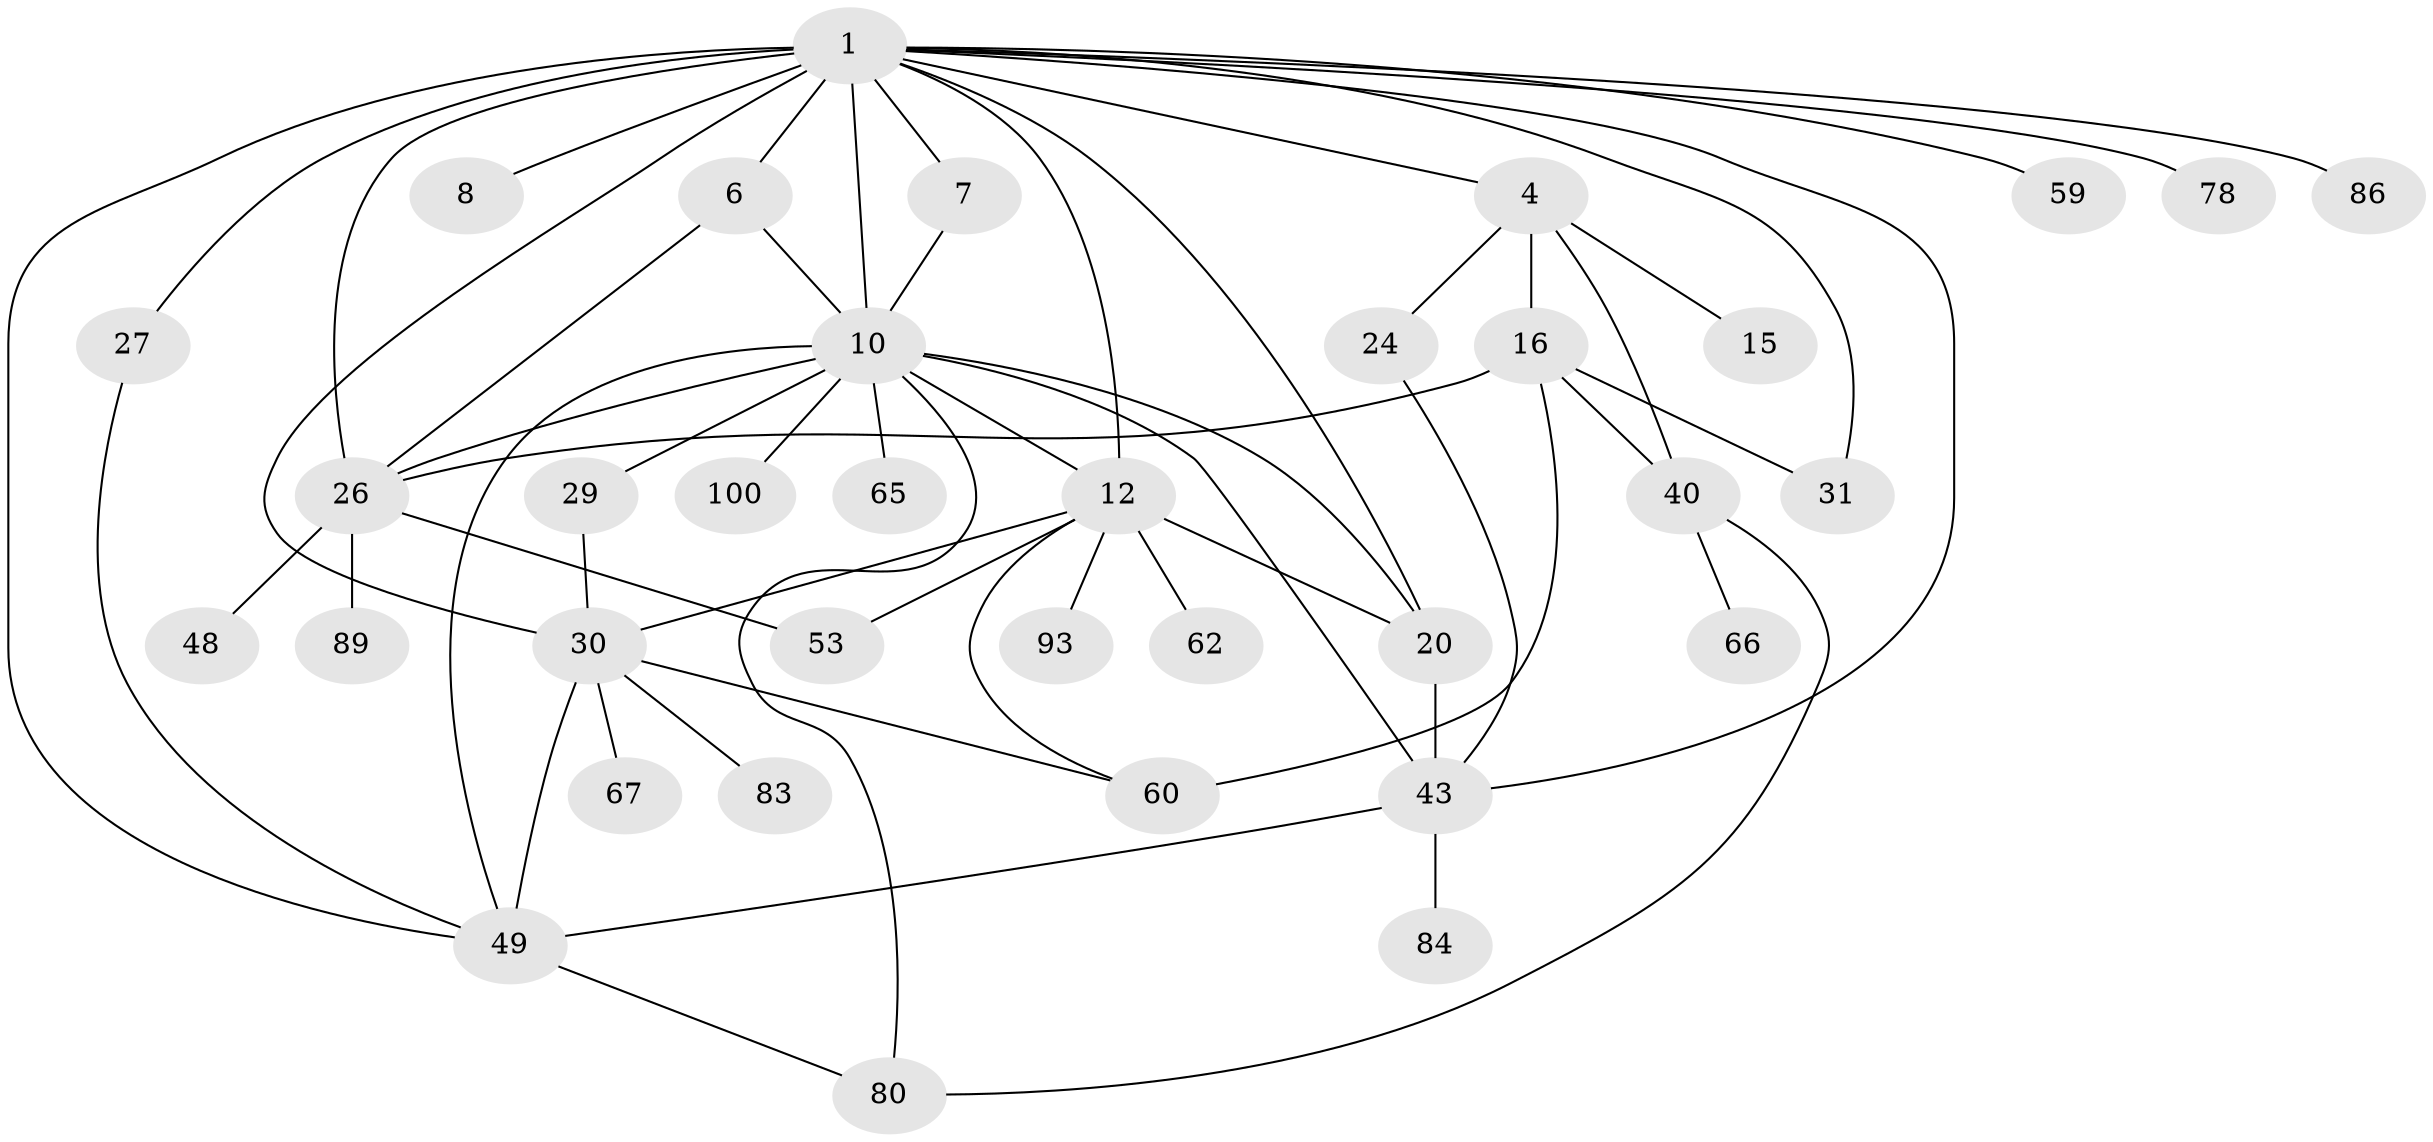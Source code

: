 // original degree distribution, {8: 0.008547008547008548, 7: 0.008547008547008548, 4: 0.13675213675213677, 2: 0.3076923076923077, 3: 0.1282051282051282, 9: 0.008547008547008548, 1: 0.3076923076923077, 5: 0.09401709401709402}
// Generated by graph-tools (version 1.1) at 2025/16/03/04/25 18:16:49]
// undirected, 35 vertices, 58 edges
graph export_dot {
graph [start="1"]
  node [color=gray90,style=filled];
  1 [super="+111+5+45+2+3"];
  4 [super="+13"];
  6 [super="+23"];
  7;
  8 [super="+74+75"];
  10 [super="+11"];
  12 [super="+21+57+38"];
  15;
  16 [super="+71+97+54+56"];
  20 [super="+102+96"];
  24 [super="+35"];
  26 [super="+76+36+73+106"];
  27 [super="+41"];
  29 [super="+77"];
  30 [super="+33+70+42+39"];
  31 [super="+32+44"];
  40 [super="+46"];
  43 [super="+47+98+69"];
  48;
  49 [super="+103+61+58"];
  53;
  59;
  60 [super="+72"];
  62;
  65;
  66 [super="+107+87"];
  67 [super="+101"];
  78;
  80 [super="+91"];
  83;
  84;
  86;
  89 [super="+113"];
  93;
  100;
  1 -- 4;
  1 -- 8 [weight=2];
  1 -- 26 [weight=4];
  1 -- 7;
  1 -- 59;
  1 -- 10;
  1 -- 43;
  1 -- 12 [weight=2];
  1 -- 78;
  1 -- 49;
  1 -- 20;
  1 -- 86;
  1 -- 27;
  1 -- 31;
  1 -- 30;
  1 -- 6;
  4 -- 16;
  4 -- 40;
  4 -- 24;
  4 -- 15;
  6 -- 10;
  6 -- 26;
  7 -- 10;
  10 -- 65;
  10 -- 100;
  10 -- 43;
  10 -- 80;
  10 -- 49;
  10 -- 20;
  10 -- 26;
  10 -- 29;
  10 -- 12;
  12 -- 53;
  12 -- 30;
  12 -- 62;
  12 -- 93;
  12 -- 20;
  12 -- 60;
  16 -- 26;
  16 -- 31;
  16 -- 40;
  16 -- 60 [weight=2];
  20 -- 43;
  24 -- 43;
  26 -- 53;
  26 -- 48;
  26 -- 89;
  27 -- 49;
  29 -- 30;
  30 -- 49 [weight=2];
  30 -- 60;
  30 -- 67;
  30 -- 83;
  40 -- 66;
  40 -- 80;
  43 -- 84;
  43 -- 49;
  49 -- 80;
}
